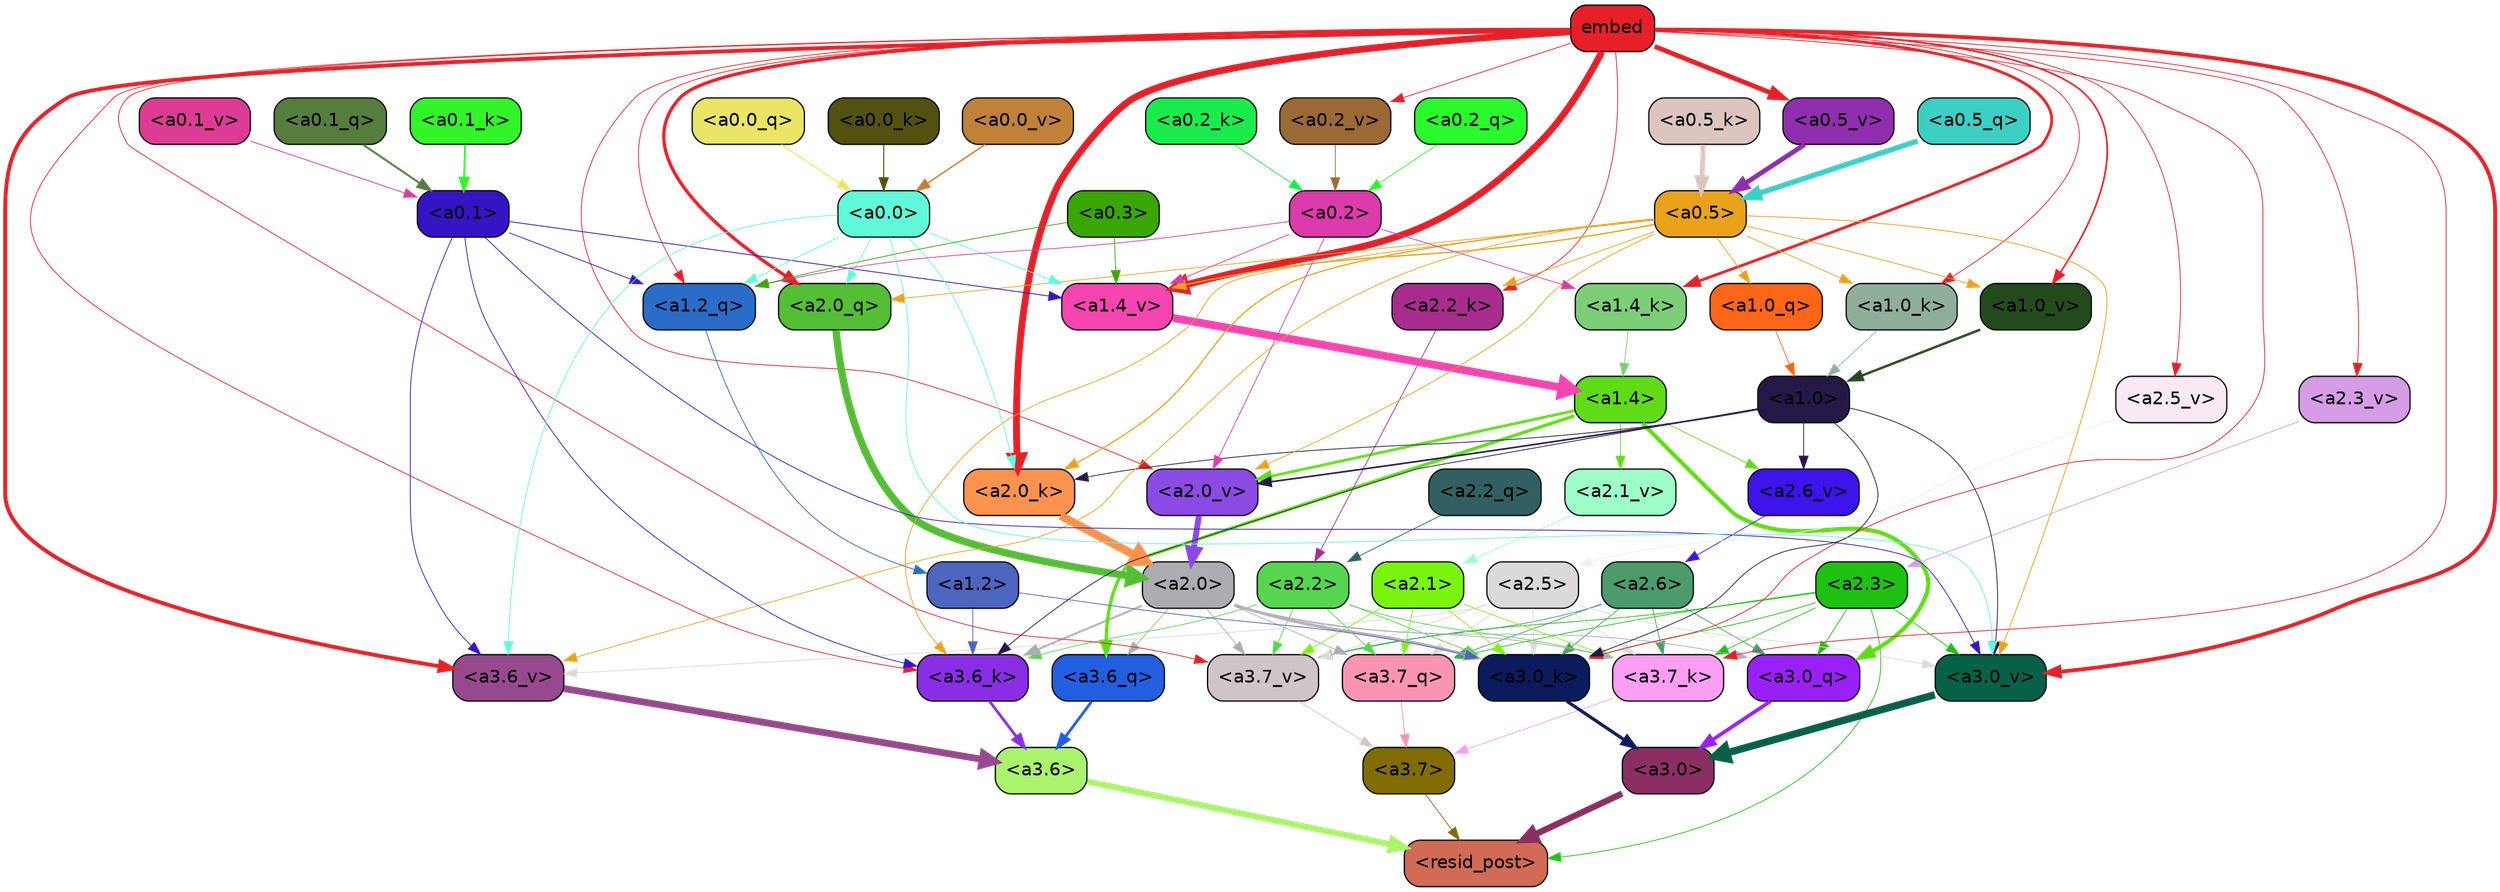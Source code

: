strict digraph "" {
	graph [bgcolor=transparent,
		layout=dot,
		overlap=false,
		splines=true
	];
	"<a3.7>"	[color=black,
		fillcolor="#816c00",
		fontname=Helvetica,
		shape=box,
		style="filled, rounded"];
	"<resid_post>"	[color=black,
		fillcolor="#d16b56",
		fontname=Helvetica,
		shape=box,
		style="filled, rounded"];
	"<a3.7>" -> "<resid_post>"	[color="#816c00",
		penwidth=0.6];
	"<a3.6>"	[color=black,
		fillcolor="#aaf46d",
		fontname=Helvetica,
		shape=box,
		style="filled, rounded"];
	"<a3.6>" -> "<resid_post>"	[color="#aaf46d",
		penwidth=4.753257989883423];
	"<a3.0>"	[color=black,
		fillcolor="#8b2f63",
		fontname=Helvetica,
		shape=box,
		style="filled, rounded"];
	"<a3.0>" -> "<resid_post>"	[color="#8b2f63",
		penwidth=4.90053927898407];
	"<a2.3>"	[color=black,
		fillcolor="#1dc211",
		fontname=Helvetica,
		shape=box,
		style="filled, rounded"];
	"<a2.3>" -> "<resid_post>"	[color="#1dc211",
		penwidth=0.6];
	"<a3.7_q>"	[color=black,
		fillcolor="#fb94b2",
		fontname=Helvetica,
		shape=box,
		style="filled, rounded"];
	"<a2.3>" -> "<a3.7_q>"	[color="#1dc211",
		penwidth=0.6];
	"<a3.0_q>"	[color=black,
		fillcolor="#9a20fa",
		fontname=Helvetica,
		shape=box,
		style="filled, rounded"];
	"<a2.3>" -> "<a3.0_q>"	[color="#1dc211",
		penwidth=0.6];
	"<a3.7_k>"	[color=black,
		fillcolor="#fd9ef5",
		fontname=Helvetica,
		shape=box,
		style="filled, rounded"];
	"<a2.3>" -> "<a3.7_k>"	[color="#1dc211",
		penwidth=0.6];
	"<a3.0_k>"	[color=black,
		fillcolor="#0c1b5d",
		fontname=Helvetica,
		shape=box,
		style="filled, rounded"];
	"<a2.3>" -> "<a3.0_k>"	[color="#1dc211",
		penwidth=0.6];
	"<a3.7_v>"	[color=black,
		fillcolor="#cfc5c9",
		fontname=Helvetica,
		shape=box,
		style="filled, rounded"];
	"<a2.3>" -> "<a3.7_v>"	[color="#1dc211",
		penwidth=0.6];
	"<a3.0_v>"	[color=black,
		fillcolor="#056148",
		fontname=Helvetica,
		shape=box,
		style="filled, rounded"];
	"<a2.3>" -> "<a3.0_v>"	[color="#1dc211",
		penwidth=0.6];
	"<a3.7_q>" -> "<a3.7>"	[color="#fb94b2",
		penwidth=0.6];
	"<a3.6_q>"	[color=black,
		fillcolor="#225ee0",
		fontname=Helvetica,
		shape=box,
		style="filled, rounded"];
	"<a3.6_q>" -> "<a3.6>"	[color="#225ee0",
		penwidth=2.160832464694977];
	"<a3.0_q>" -> "<a3.0>"	[color="#9a20fa",
		penwidth=2.870753765106201];
	"<a3.7_k>" -> "<a3.7>"	[color="#fd9ef5",
		penwidth=0.6];
	"<a3.6_k>"	[color=black,
		fillcolor="#892ee4",
		fontname=Helvetica,
		shape=box,
		style="filled, rounded"];
	"<a3.6_k>" -> "<a3.6>"	[color="#892ee4",
		penwidth=2.13908451795578];
	"<a3.0_k>" -> "<a3.0>"	[color="#0c1b5d",
		penwidth=2.520303964614868];
	"<a3.7_v>" -> "<a3.7>"	[color="#cfc5c9",
		penwidth=0.6];
	"<a3.6_v>"	[color=black,
		fillcolor="#97498e",
		fontname=Helvetica,
		shape=box,
		style="filled, rounded"];
	"<a3.6_v>" -> "<a3.6>"	[color="#97498e",
		penwidth=5.297133803367615];
	"<a3.0_v>" -> "<a3.0>"	[color="#056148",
		penwidth=5.680712580680847];
	"<a2.6>"	[color=black,
		fillcolor="#4b9b6d",
		fontname=Helvetica,
		shape=box,
		style="filled, rounded"];
	"<a2.6>" -> "<a3.7_q>"	[color="#4b9b6d",
		penwidth=0.6];
	"<a2.6>" -> "<a3.0_q>"	[color="#4b9b6d",
		penwidth=0.6];
	"<a2.6>" -> "<a3.7_k>"	[color="#4b9b6d",
		penwidth=0.6];
	"<a2.6>" -> "<a3.0_k>"	[color="#4b9b6d",
		penwidth=0.6];
	"<a2.6>" -> "<a3.7_v>"	[color="#4b9b6d",
		penwidth=0.6];
	"<a2.5>"	[color=black,
		fillcolor="#dbdad9",
		fontname=Helvetica,
		shape=box,
		style="filled, rounded"];
	"<a2.5>" -> "<a3.7_q>"	[color="#dbdad9",
		penwidth=0.6];
	"<a2.5>" -> "<a3.7_k>"	[color="#dbdad9",
		penwidth=0.6];
	"<a2.5>" -> "<a3.0_k>"	[color="#dbdad9",
		penwidth=0.6];
	"<a2.5>" -> "<a3.7_v>"	[color="#dbdad9",
		penwidth=0.6];
	"<a2.5>" -> "<a3.6_v>"	[color="#dbdad9",
		penwidth=0.6];
	"<a2.5>" -> "<a3.0_v>"	[color="#dbdad9",
		penwidth=0.6];
	"<a2.2>"	[color=black,
		fillcolor="#56d64e",
		fontname=Helvetica,
		shape=box,
		style="filled, rounded"];
	"<a2.2>" -> "<a3.7_q>"	[color="#56d64e",
		penwidth=0.6];
	"<a2.2>" -> "<a3.7_k>"	[color="#56d64e",
		penwidth=0.6];
	"<a2.2>" -> "<a3.6_k>"	[color="#56d64e",
		penwidth=0.6];
	"<a2.2>" -> "<a3.0_k>"	[color="#56d64e",
		penwidth=0.6];
	"<a2.2>" -> "<a3.7_v>"	[color="#56d64e",
		penwidth=0.6];
	"<a2.1>"	[color=black,
		fillcolor="#7af60e",
		fontname=Helvetica,
		shape=box,
		style="filled, rounded"];
	"<a2.1>" -> "<a3.7_q>"	[color="#7af60e",
		penwidth=0.6];
	"<a2.1>" -> "<a3.7_k>"	[color="#7af60e",
		penwidth=0.6];
	"<a2.1>" -> "<a3.0_k>"	[color="#7af60e",
		penwidth=0.6];
	"<a2.1>" -> "<a3.7_v>"	[color="#7af60e",
		penwidth=0.6];
	"<a2.0>"	[color=black,
		fillcolor="#abadb1",
		fontname=Helvetica,
		shape=box,
		style="filled, rounded"];
	"<a2.0>" -> "<a3.7_q>"	[color="#abadb1",
		penwidth=0.6];
	"<a2.0>" -> "<a3.6_q>"	[color="#abadb1",
		penwidth=0.6];
	"<a2.0>" -> "<a3.0_q>"	[color="#abadb1",
		penwidth=0.6];
	"<a2.0>" -> "<a3.7_k>"	[color="#abadb1",
		penwidth=0.6];
	"<a2.0>" -> "<a3.6_k>"	[color="#abadb1",
		penwidth=1.5348684191703796];
	"<a2.0>" -> "<a3.0_k>"	[color="#abadb1",
		penwidth=2.172017753124237];
	"<a2.0>" -> "<a3.7_v>"	[color="#abadb1",
		penwidth=0.6];
	"<a1.4>"	[color=black,
		fillcolor="#5fdc16",
		fontname=Helvetica,
		shape=box,
		style="filled, rounded"];
	"<a1.4>" -> "<a3.6_q>"	[color="#5fdc16",
		penwidth=2.532623291015625];
	"<a1.4>" -> "<a3.0_q>"	[color="#5fdc16",
		penwidth=3.2595192790031433];
	"<a2.6_v>"	[color=black,
		fillcolor="#3e13ec",
		fontname=Helvetica,
		shape=box,
		style="filled, rounded"];
	"<a1.4>" -> "<a2.6_v>"	[color="#5fdc16",
		penwidth=0.6];
	"<a2.1_v>"	[color=black,
		fillcolor="#9dfec7",
		fontname=Helvetica,
		shape=box,
		style="filled, rounded"];
	"<a1.4>" -> "<a2.1_v>"	[color="#5fdc16",
		penwidth=0.6];
	"<a2.0_v>"	[color=black,
		fillcolor="#8b4ae3",
		fontname=Helvetica,
		shape=box,
		style="filled, rounded"];
	"<a1.4>" -> "<a2.0_v>"	[color="#5fdc16",
		penwidth=2.1199009865522385];
	embed	[color=black,
		fillcolor="#e72028",
		fontname=Helvetica,
		shape=box,
		style="filled, rounded"];
	embed -> "<a3.7_k>"	[color="#e72028",
		penwidth=0.6];
	embed -> "<a3.6_k>"	[color="#e72028",
		penwidth=0.6];
	embed -> "<a3.0_k>"	[color="#e72028",
		penwidth=0.6117386221885681];
	embed -> "<a3.7_v>"	[color="#e72028",
		penwidth=0.6];
	embed -> "<a3.6_v>"	[color="#e72028",
		penwidth=3.0186105966567993];
	embed -> "<a3.0_v>"	[color="#e72028",
		penwidth=2.969020187854767];
	"<a2.0_q>"	[color=black,
		fillcolor="#54be35",
		fontname=Helvetica,
		shape=box,
		style="filled, rounded"];
	embed -> "<a2.0_q>"	[color="#e72028",
		penwidth=2.5791755318641663];
	"<a2.2_k>"	[color=black,
		fillcolor="#a82c8e",
		fontname=Helvetica,
		shape=box,
		style="filled, rounded"];
	embed -> "<a2.2_k>"	[color="#e72028",
		penwidth=0.6];
	"<a2.0_k>"	[color=black,
		fillcolor="#fb934e",
		fontname=Helvetica,
		shape=box,
		style="filled, rounded"];
	embed -> "<a2.0_k>"	[color="#e72028",
		penwidth=5.307481050491333];
	"<a2.5_v>"	[color=black,
		fillcolor="#f9e9f4",
		fontname=Helvetica,
		shape=box,
		style="filled, rounded"];
	embed -> "<a2.5_v>"	[color="#e72028",
		penwidth=0.6];
	"<a2.3_v>"	[color=black,
		fillcolor="#d49de6",
		fontname=Helvetica,
		shape=box,
		style="filled, rounded"];
	embed -> "<a2.3_v>"	[color="#e72028",
		penwidth=0.6];
	embed -> "<a2.0_v>"	[color="#e72028",
		penwidth=0.6];
	"<a1.2_q>"	[color=black,
		fillcolor="#296dc9",
		fontname=Helvetica,
		shape=box,
		style="filled, rounded"];
	embed -> "<a1.2_q>"	[color="#e72028",
		penwidth=0.6];
	"<a1.4_k>"	[color=black,
		fillcolor="#7cce76",
		fontname=Helvetica,
		shape=box,
		style="filled, rounded"];
	embed -> "<a1.4_k>"	[color="#e72028",
		penwidth=2.1839776039123535];
	"<a1.0_k>"	[color=black,
		fillcolor="#8faf9c",
		fontname=Helvetica,
		shape=box,
		style="filled, rounded"];
	embed -> "<a1.0_k>"	[color="#e72028",
		penwidth=0.6];
	"<a1.4_v>"	[color=black,
		fillcolor="#f545b0",
		fontname=Helvetica,
		shape=box,
		style="filled, rounded"];
	embed -> "<a1.4_v>"	[color="#e72028",
		penwidth=5.2540810108184814];
	"<a1.0_v>"	[color=black,
		fillcolor="#234a1c",
		fontname=Helvetica,
		shape=box,
		style="filled, rounded"];
	embed -> "<a1.0_v>"	[color="#e72028",
		penwidth=1.3048751950263977];
	"<a0.5_v>"	[color=black,
		fillcolor="#902ead",
		fontname=Helvetica,
		shape=box,
		style="filled, rounded"];
	embed -> "<a0.5_v>"	[color="#e72028",
		penwidth=3.7020363211631775];
	"<a0.2_v>"	[color=black,
		fillcolor="#9b6935",
		fontname=Helvetica,
		shape=box,
		style="filled, rounded"];
	embed -> "<a0.2_v>"	[color="#e72028",
		penwidth=0.6];
	"<a1.2>"	[color=black,
		fillcolor="#4c66bf",
		fontname=Helvetica,
		shape=box,
		style="filled, rounded"];
	"<a1.2>" -> "<a3.6_k>"	[color="#4c66bf",
		penwidth=0.6];
	"<a1.2>" -> "<a3.0_k>"	[color="#4c66bf",
		penwidth=0.6];
	"<a1.0>"	[color=black,
		fillcolor="#261846",
		fontname=Helvetica,
		shape=box,
		style="filled, rounded"];
	"<a1.0>" -> "<a3.6_k>"	[color="#261846",
		penwidth=0.6];
	"<a1.0>" -> "<a3.0_k>"	[color="#261846",
		penwidth=0.6];
	"<a1.0>" -> "<a3.0_v>"	[color="#261846",
		penwidth=0.6];
	"<a1.0>" -> "<a2.0_k>"	[color="#261846",
		penwidth=0.6];
	"<a1.0>" -> "<a2.6_v>"	[color="#261846",
		penwidth=0.6];
	"<a1.0>" -> "<a2.0_v>"	[color="#261846",
		penwidth=1.237271785736084];
	"<a0.5>"	[color=black,
		fillcolor="#e9a21a",
		fontname=Helvetica,
		shape=box,
		style="filled, rounded"];
	"<a0.5>" -> "<a3.6_k>"	[color="#e9a21a",
		penwidth=0.6];
	"<a0.5>" -> "<a3.6_v>"	[color="#e9a21a",
		penwidth=0.6];
	"<a0.5>" -> "<a3.0_v>"	[color="#e9a21a",
		penwidth=0.6409564018249512];
	"<a0.5>" -> "<a2.0_q>"	[color="#e9a21a",
		penwidth=0.6];
	"<a0.5>" -> "<a2.2_k>"	[color="#e9a21a",
		penwidth=0.6];
	"<a0.5>" -> "<a2.0_k>"	[color="#e9a21a",
		penwidth=0.9355769157409668];
	"<a0.5>" -> "<a2.0_v>"	[color="#e9a21a",
		penwidth=0.6];
	"<a1.0_q>"	[color=black,
		fillcolor="#fd6616",
		fontname=Helvetica,
		shape=box,
		style="filled, rounded"];
	"<a0.5>" -> "<a1.0_q>"	[color="#e9a21a",
		penwidth=0.6];
	"<a0.5>" -> "<a1.0_k>"	[color="#e9a21a",
		penwidth=0.6];
	"<a0.5>" -> "<a1.4_v>"	[color="#e9a21a",
		penwidth=1.016412615776062];
	"<a0.5>" -> "<a1.0_v>"	[color="#e9a21a",
		penwidth=0.6];
	"<a0.1>"	[color=black,
		fillcolor="#3514c5",
		fontname=Helvetica,
		shape=box,
		style="filled, rounded"];
	"<a0.1>" -> "<a3.6_k>"	[color="#3514c5",
		penwidth=0.6];
	"<a0.1>" -> "<a3.6_v>"	[color="#3514c5",
		penwidth=0.6];
	"<a0.1>" -> "<a3.0_v>"	[color="#3514c5",
		penwidth=0.6];
	"<a0.1>" -> "<a1.2_q>"	[color="#3514c5",
		penwidth=0.6];
	"<a0.1>" -> "<a1.4_v>"	[color="#3514c5",
		penwidth=0.6440334320068359];
	"<a0.0>"	[color=black,
		fillcolor="#60fada",
		fontname=Helvetica,
		shape=box,
		style="filled, rounded"];
	"<a0.0>" -> "<a3.6_v>"	[color="#60fada",
		penwidth=0.6];
	"<a0.0>" -> "<a3.0_v>"	[color="#60fada",
		penwidth=0.6];
	"<a0.0>" -> "<a2.0_q>"	[color="#60fada",
		penwidth=0.6];
	"<a0.0>" -> "<a2.0_k>"	[color="#60fada",
		penwidth=0.6];
	"<a0.0>" -> "<a1.2_q>"	[color="#60fada",
		penwidth=0.6];
	"<a0.0>" -> "<a1.4_v>"	[color="#60fada",
		penwidth=0.6];
	"<a2.2_q>"	[color=black,
		fillcolor="#326062",
		fontname=Helvetica,
		shape=box,
		style="filled, rounded"];
	"<a2.2_q>" -> "<a2.2>"	[color="#326062",
		penwidth=0.6];
	"<a2.0_q>" -> "<a2.0>"	[color="#54be35",
		penwidth=5.682948350906372];
	"<a2.2_k>" -> "<a2.2>"	[color="#a82c8e",
		penwidth=0.6];
	"<a2.0_k>" -> "<a2.0>"	[color="#fb934e",
		penwidth=6.450693130493164];
	"<a2.6_v>" -> "<a2.6>"	[color="#3e13ec",
		penwidth=0.6];
	"<a2.5_v>" -> "<a2.5>"	[color="#f9e9f4",
		penwidth=0.6];
	"<a2.3_v>" -> "<a2.3>"	[color="#d49de6",
		penwidth=0.6];
	"<a2.1_v>" -> "<a2.1>"	[color="#9dfec7",
		penwidth=0.6];
	"<a2.0_v>" -> "<a2.0>"	[color="#8b4ae3",
		penwidth=4.592647075653076];
	"<a0.2>"	[color=black,
		fillcolor="#db3bab",
		fontname=Helvetica,
		shape=box,
		style="filled, rounded"];
	"<a0.2>" -> "<a2.0_v>"	[color="#db3bab",
		penwidth=0.6];
	"<a0.2>" -> "<a1.2_q>"	[color="#db3bab",
		penwidth=0.6];
	"<a0.2>" -> "<a1.4_k>"	[color="#db3bab",
		penwidth=0.6];
	"<a0.2>" -> "<a1.4_v>"	[color="#db3bab",
		penwidth=0.6];
	"<a1.2_q>" -> "<a1.2>"	[color="#296dc9",
		penwidth=0.6323684453964233];
	"<a1.0_q>" -> "<a1.0>"	[color="#fd6616",
		penwidth=0.6];
	"<a1.4_k>" -> "<a1.4>"	[color="#7cce76",
		penwidth=0.6];
	"<a1.0_k>" -> "<a1.0>"	[color="#8faf9c",
		penwidth=0.6];
	"<a1.4_v>" -> "<a1.4>"	[color="#f545b0",
		penwidth=6.149721145629883];
	"<a1.0_v>" -> "<a1.0>"	[color="#234a1c",
		penwidth=1.874430701136589];
	"<a0.3>"	[color=black,
		fillcolor="#39a604",
		fontname=Helvetica,
		shape=box,
		style="filled, rounded"];
	"<a0.3>" -> "<a1.2_q>"	[color="#39a604",
		penwidth=0.6];
	"<a0.3>" -> "<a1.4_v>"	[color="#39a604",
		penwidth=0.6];
	"<a0.5_q>"	[color=black,
		fillcolor="#3ccfc3",
		fontname=Helvetica,
		shape=box,
		style="filled, rounded"];
	"<a0.5_q>" -> "<a0.5>"	[color="#3ccfc3",
		penwidth=4.096640631556511];
	"<a0.2_q>"	[color=black,
		fillcolor="#29fb2c",
		fontname=Helvetica,
		shape=box,
		style="filled, rounded"];
	"<a0.2_q>" -> "<a0.2>"	[color="#29fb2c",
		penwidth=0.6005611419677734];
	"<a0.1_q>"	[color=black,
		fillcolor="#567d3e",
		fontname=Helvetica,
		shape=box,
		style="filled, rounded"];
	"<a0.1_q>" -> "<a0.1>"	[color="#567d3e",
		penwidth=1.5538761615753174];
	"<a0.0_q>"	[color=black,
		fillcolor="#eae564",
		fontname=Helvetica,
		shape=box,
		style="filled, rounded"];
	"<a0.0_q>" -> "<a0.0>"	[color="#eae564",
		penwidth=0.8876461982727051];
	"<a0.5_k>"	[color=black,
		fillcolor="#ddc5bf",
		fontname=Helvetica,
		shape=box,
		style="filled, rounded"];
	"<a0.5_k>" -> "<a0.5>"	[color="#ddc5bf",
		penwidth=3.7383413314819336];
	"<a0.2_k>"	[color=black,
		fillcolor="#18ec4b",
		fontname=Helvetica,
		shape=box,
		style="filled, rounded"];
	"<a0.2_k>" -> "<a0.2>"	[color="#18ec4b",
		penwidth=0.6];
	"<a0.1_k>"	[color=black,
		fillcolor="#32f528",
		fontname=Helvetica,
		shape=box,
		style="filled, rounded"];
	"<a0.1_k>" -> "<a0.1>"	[color="#32f528",
		penwidth=1.4667291641235352];
	"<a0.0_k>"	[color=black,
		fillcolor="#53510f",
		fontname=Helvetica,
		shape=box,
		style="filled, rounded"];
	"<a0.0_k>" -> "<a0.0>"	[color="#53510f",
		penwidth=0.7793014049530029];
	"<a0.5_v>" -> "<a0.5>"	[color="#902ead",
		penwidth=3.717004656791687];
	"<a0.2_v>" -> "<a0.2>"	[color="#9b6935",
		penwidth=0.6];
	"<a0.1_v>"	[color=black,
		fillcolor="#dd3c94",
		fontname=Helvetica,
		shape=box,
		style="filled, rounded"];
	"<a0.1_v>" -> "<a0.1>"	[color="#dd3c94",
		penwidth=0.6493067741394043];
	"<a0.0_v>"	[color=black,
		fillcolor="#bf8238",
		fontname=Helvetica,
		shape=box,
		style="filled, rounded"];
	"<a0.0_v>" -> "<a0.0>"	[color="#bf8238",
		penwidth=1.1432268619537354];
}
